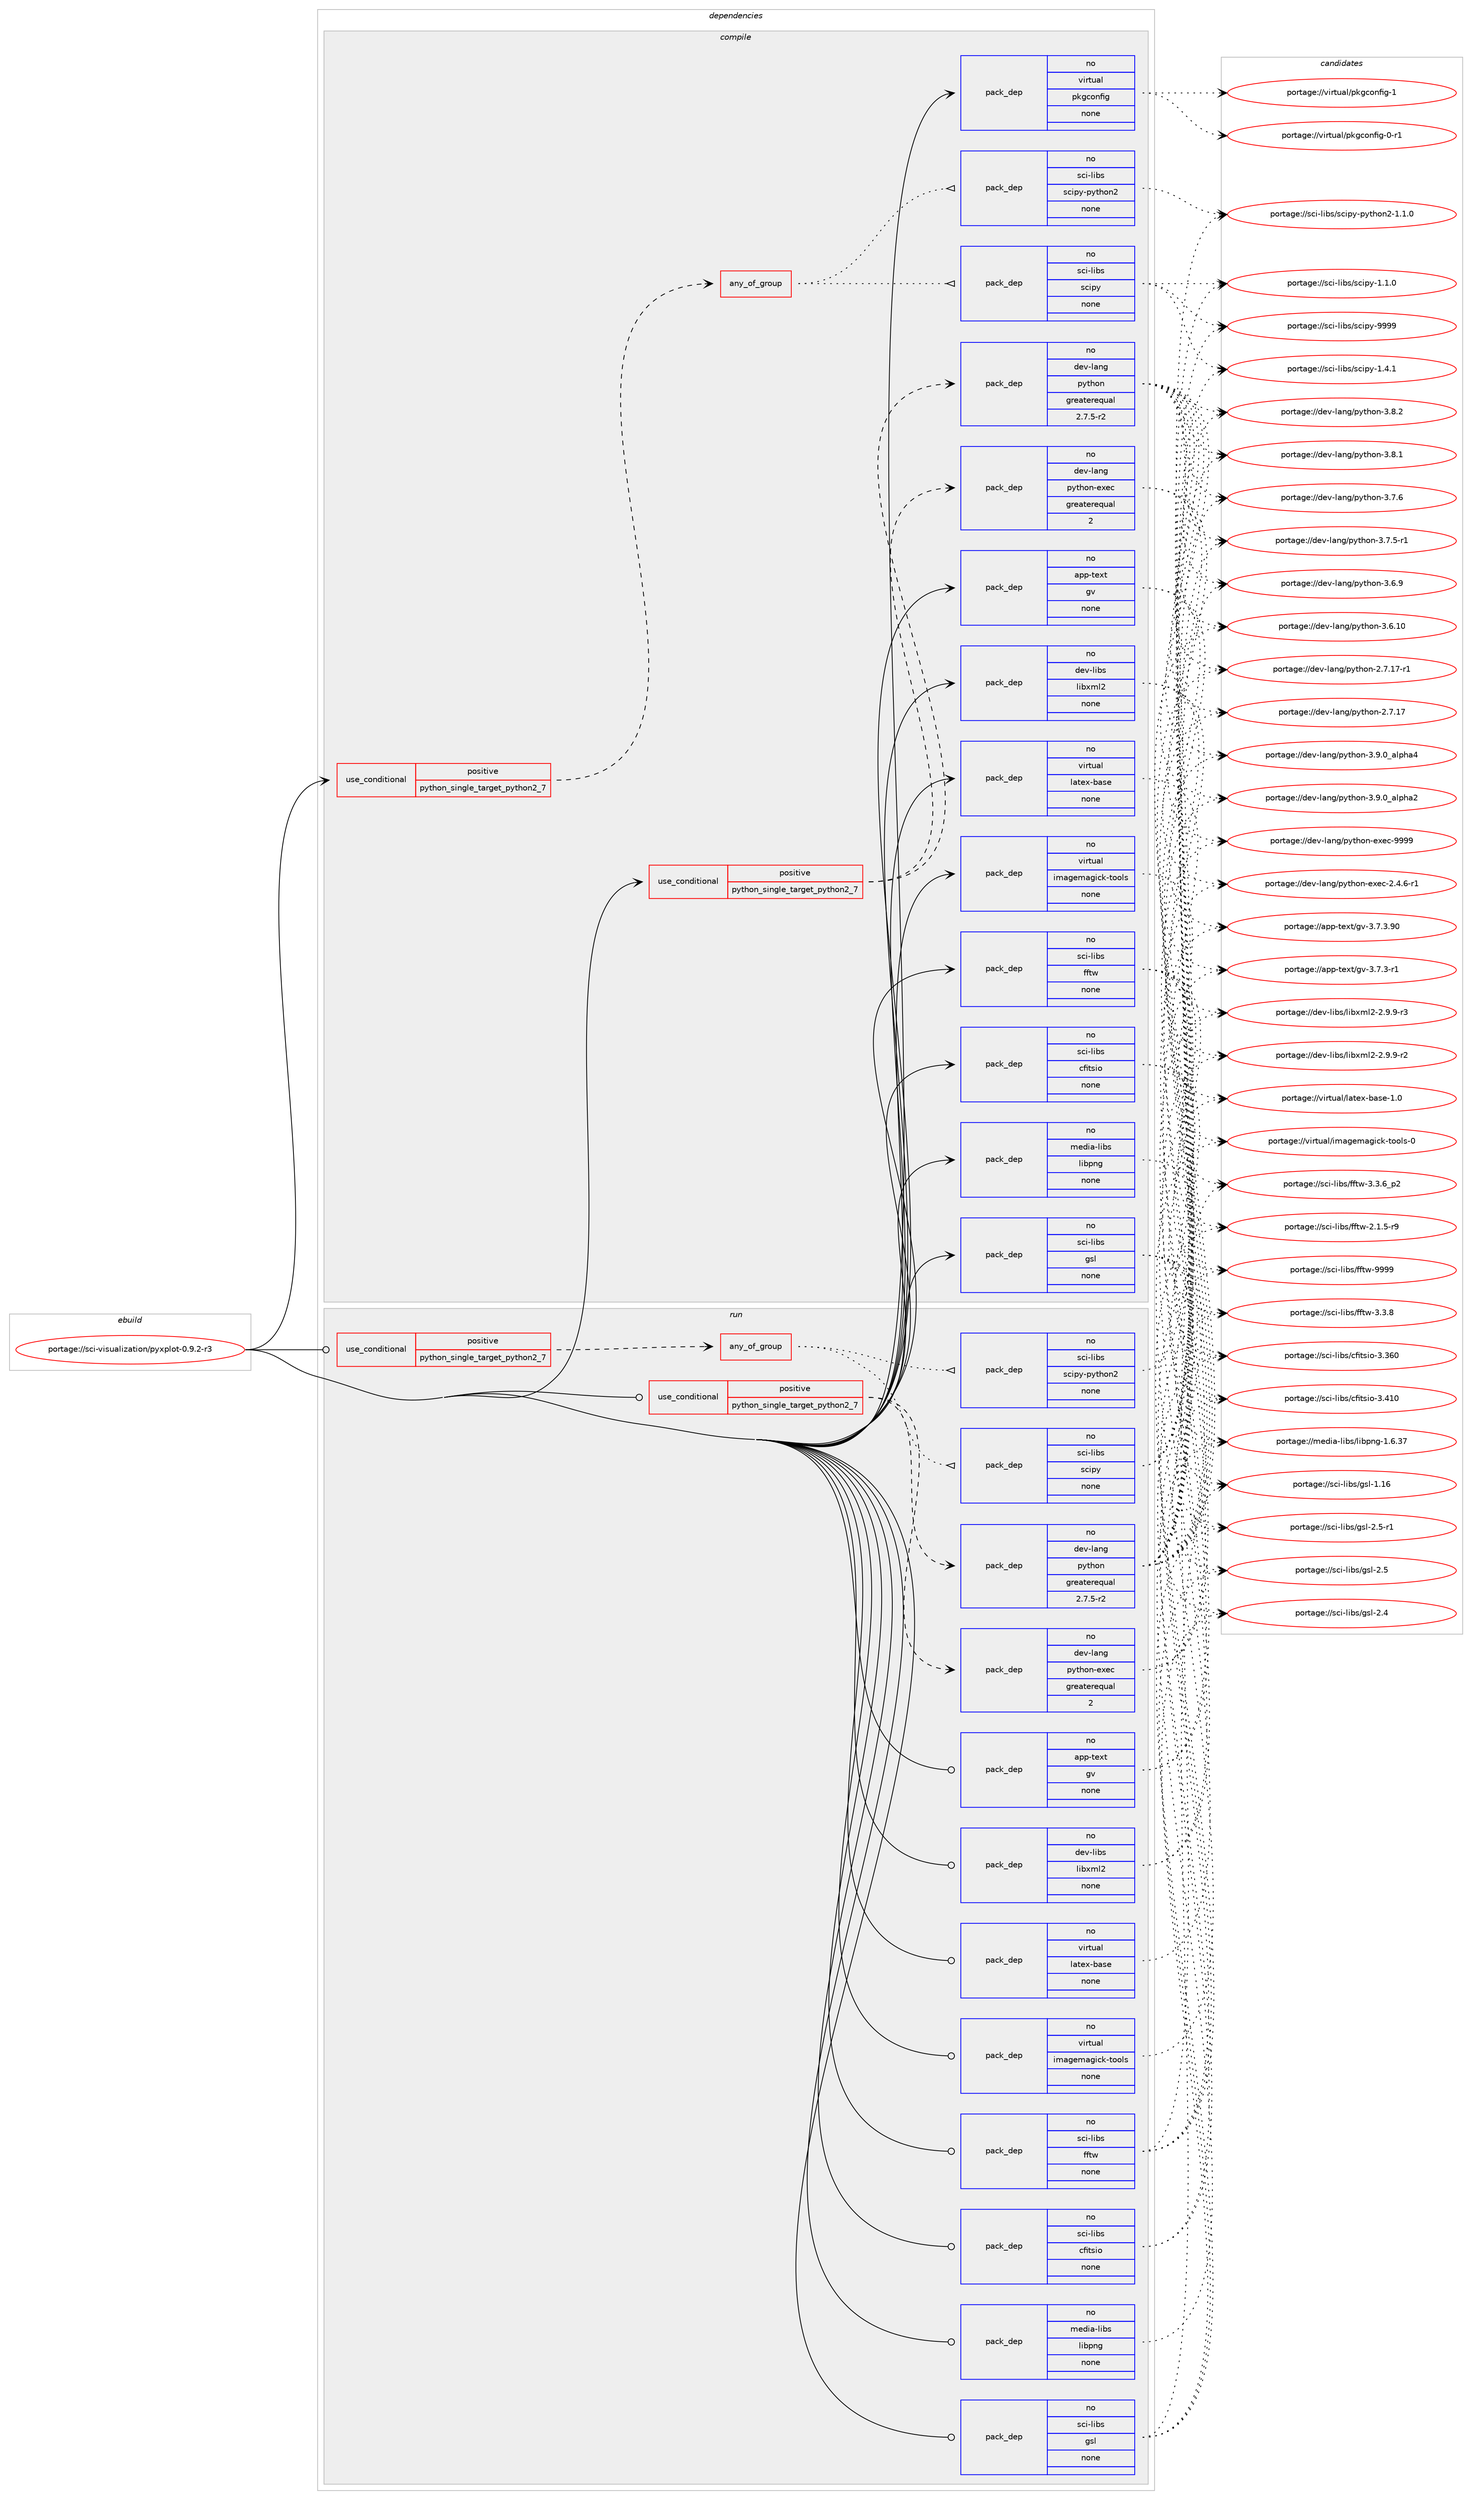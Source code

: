 digraph prolog {

# *************
# Graph options
# *************

newrank=true;
concentrate=true;
compound=true;
graph [rankdir=LR,fontname=Helvetica,fontsize=10,ranksep=1.5];#, ranksep=2.5, nodesep=0.2];
edge  [arrowhead=vee];
node  [fontname=Helvetica,fontsize=10];

# **********
# The ebuild
# **********

subgraph cluster_leftcol {
color=gray;
rank=same;
label=<<i>ebuild</i>>;
id [label="portage://sci-visualization/pyxplot-0.9.2-r3", color=red, width=4, href="../sci-visualization/pyxplot-0.9.2-r3.svg"];
}

# ****************
# The dependencies
# ****************

subgraph cluster_midcol {
color=gray;
label=<<i>dependencies</i>>;
subgraph cluster_compile {
fillcolor="#eeeeee";
style=filled;
label=<<i>compile</i>>;
subgraph cond8839 {
dependency43373 [label=<<TABLE BORDER="0" CELLBORDER="1" CELLSPACING="0" CELLPADDING="4"><TR><TD ROWSPAN="3" CELLPADDING="10">use_conditional</TD></TR><TR><TD>positive</TD></TR><TR><TD>python_single_target_python2_7</TD></TR></TABLE>>, shape=none, color=red];
subgraph any917 {
dependency43374 [label=<<TABLE BORDER="0" CELLBORDER="1" CELLSPACING="0" CELLPADDING="4"><TR><TD CELLPADDING="10">any_of_group</TD></TR></TABLE>>, shape=none, color=red];subgraph pack33569 {
dependency43375 [label=<<TABLE BORDER="0" CELLBORDER="1" CELLSPACING="0" CELLPADDING="4" WIDTH="220"><TR><TD ROWSPAN="6" CELLPADDING="30">pack_dep</TD></TR><TR><TD WIDTH="110">no</TD></TR><TR><TD>sci-libs</TD></TR><TR><TD>scipy-python2</TD></TR><TR><TD>none</TD></TR><TR><TD></TD></TR></TABLE>>, shape=none, color=blue];
}
dependency43374:e -> dependency43375:w [weight=20,style="dotted",arrowhead="oinv"];
subgraph pack33570 {
dependency43376 [label=<<TABLE BORDER="0" CELLBORDER="1" CELLSPACING="0" CELLPADDING="4" WIDTH="220"><TR><TD ROWSPAN="6" CELLPADDING="30">pack_dep</TD></TR><TR><TD WIDTH="110">no</TD></TR><TR><TD>sci-libs</TD></TR><TR><TD>scipy</TD></TR><TR><TD>none</TD></TR><TR><TD></TD></TR></TABLE>>, shape=none, color=blue];
}
dependency43374:e -> dependency43376:w [weight=20,style="dotted",arrowhead="oinv"];
}
dependency43373:e -> dependency43374:w [weight=20,style="dashed",arrowhead="vee"];
}
id:e -> dependency43373:w [weight=20,style="solid",arrowhead="vee"];
subgraph cond8840 {
dependency43377 [label=<<TABLE BORDER="0" CELLBORDER="1" CELLSPACING="0" CELLPADDING="4"><TR><TD ROWSPAN="3" CELLPADDING="10">use_conditional</TD></TR><TR><TD>positive</TD></TR><TR><TD>python_single_target_python2_7</TD></TR></TABLE>>, shape=none, color=red];
subgraph pack33571 {
dependency43378 [label=<<TABLE BORDER="0" CELLBORDER="1" CELLSPACING="0" CELLPADDING="4" WIDTH="220"><TR><TD ROWSPAN="6" CELLPADDING="30">pack_dep</TD></TR><TR><TD WIDTH="110">no</TD></TR><TR><TD>dev-lang</TD></TR><TR><TD>python</TD></TR><TR><TD>greaterequal</TD></TR><TR><TD>2.7.5-r2</TD></TR></TABLE>>, shape=none, color=blue];
}
dependency43377:e -> dependency43378:w [weight=20,style="dashed",arrowhead="vee"];
subgraph pack33572 {
dependency43379 [label=<<TABLE BORDER="0" CELLBORDER="1" CELLSPACING="0" CELLPADDING="4" WIDTH="220"><TR><TD ROWSPAN="6" CELLPADDING="30">pack_dep</TD></TR><TR><TD WIDTH="110">no</TD></TR><TR><TD>dev-lang</TD></TR><TR><TD>python-exec</TD></TR><TR><TD>greaterequal</TD></TR><TR><TD>2</TD></TR></TABLE>>, shape=none, color=blue];
}
dependency43377:e -> dependency43379:w [weight=20,style="dashed",arrowhead="vee"];
}
id:e -> dependency43377:w [weight=20,style="solid",arrowhead="vee"];
subgraph pack33573 {
dependency43380 [label=<<TABLE BORDER="0" CELLBORDER="1" CELLSPACING="0" CELLPADDING="4" WIDTH="220"><TR><TD ROWSPAN="6" CELLPADDING="30">pack_dep</TD></TR><TR><TD WIDTH="110">no</TD></TR><TR><TD>app-text</TD></TR><TR><TD>gv</TD></TR><TR><TD>none</TD></TR><TR><TD></TD></TR></TABLE>>, shape=none, color=blue];
}
id:e -> dependency43380:w [weight=20,style="solid",arrowhead="vee"];
subgraph pack33574 {
dependency43381 [label=<<TABLE BORDER="0" CELLBORDER="1" CELLSPACING="0" CELLPADDING="4" WIDTH="220"><TR><TD ROWSPAN="6" CELLPADDING="30">pack_dep</TD></TR><TR><TD WIDTH="110">no</TD></TR><TR><TD>dev-libs</TD></TR><TR><TD>libxml2</TD></TR><TR><TD>none</TD></TR><TR><TD></TD></TR></TABLE>>, shape=none, color=blue];
}
id:e -> dependency43381:w [weight=20,style="solid",arrowhead="vee"];
subgraph pack33575 {
dependency43382 [label=<<TABLE BORDER="0" CELLBORDER="1" CELLSPACING="0" CELLPADDING="4" WIDTH="220"><TR><TD ROWSPAN="6" CELLPADDING="30">pack_dep</TD></TR><TR><TD WIDTH="110">no</TD></TR><TR><TD>media-libs</TD></TR><TR><TD>libpng</TD></TR><TR><TD>none</TD></TR><TR><TD></TD></TR></TABLE>>, shape=none, color=blue];
}
id:e -> dependency43382:w [weight=20,style="solid",arrowhead="vee"];
subgraph pack33576 {
dependency43383 [label=<<TABLE BORDER="0" CELLBORDER="1" CELLSPACING="0" CELLPADDING="4" WIDTH="220"><TR><TD ROWSPAN="6" CELLPADDING="30">pack_dep</TD></TR><TR><TD WIDTH="110">no</TD></TR><TR><TD>sci-libs</TD></TR><TR><TD>cfitsio</TD></TR><TR><TD>none</TD></TR><TR><TD></TD></TR></TABLE>>, shape=none, color=blue];
}
id:e -> dependency43383:w [weight=20,style="solid",arrowhead="vee"];
subgraph pack33577 {
dependency43384 [label=<<TABLE BORDER="0" CELLBORDER="1" CELLSPACING="0" CELLPADDING="4" WIDTH="220"><TR><TD ROWSPAN="6" CELLPADDING="30">pack_dep</TD></TR><TR><TD WIDTH="110">no</TD></TR><TR><TD>sci-libs</TD></TR><TR><TD>fftw</TD></TR><TR><TD>none</TD></TR><TR><TD></TD></TR></TABLE>>, shape=none, color=blue];
}
id:e -> dependency43384:w [weight=20,style="solid",arrowhead="vee"];
subgraph pack33578 {
dependency43385 [label=<<TABLE BORDER="0" CELLBORDER="1" CELLSPACING="0" CELLPADDING="4" WIDTH="220"><TR><TD ROWSPAN="6" CELLPADDING="30">pack_dep</TD></TR><TR><TD WIDTH="110">no</TD></TR><TR><TD>sci-libs</TD></TR><TR><TD>gsl</TD></TR><TR><TD>none</TD></TR><TR><TD></TD></TR></TABLE>>, shape=none, color=blue];
}
id:e -> dependency43385:w [weight=20,style="solid",arrowhead="vee"];
subgraph pack33579 {
dependency43386 [label=<<TABLE BORDER="0" CELLBORDER="1" CELLSPACING="0" CELLPADDING="4" WIDTH="220"><TR><TD ROWSPAN="6" CELLPADDING="30">pack_dep</TD></TR><TR><TD WIDTH="110">no</TD></TR><TR><TD>virtual</TD></TR><TR><TD>imagemagick-tools</TD></TR><TR><TD>none</TD></TR><TR><TD></TD></TR></TABLE>>, shape=none, color=blue];
}
id:e -> dependency43386:w [weight=20,style="solid",arrowhead="vee"];
subgraph pack33580 {
dependency43387 [label=<<TABLE BORDER="0" CELLBORDER="1" CELLSPACING="0" CELLPADDING="4" WIDTH="220"><TR><TD ROWSPAN="6" CELLPADDING="30">pack_dep</TD></TR><TR><TD WIDTH="110">no</TD></TR><TR><TD>virtual</TD></TR><TR><TD>latex-base</TD></TR><TR><TD>none</TD></TR><TR><TD></TD></TR></TABLE>>, shape=none, color=blue];
}
id:e -> dependency43387:w [weight=20,style="solid",arrowhead="vee"];
subgraph pack33581 {
dependency43388 [label=<<TABLE BORDER="0" CELLBORDER="1" CELLSPACING="0" CELLPADDING="4" WIDTH="220"><TR><TD ROWSPAN="6" CELLPADDING="30">pack_dep</TD></TR><TR><TD WIDTH="110">no</TD></TR><TR><TD>virtual</TD></TR><TR><TD>pkgconfig</TD></TR><TR><TD>none</TD></TR><TR><TD></TD></TR></TABLE>>, shape=none, color=blue];
}
id:e -> dependency43388:w [weight=20,style="solid",arrowhead="vee"];
}
subgraph cluster_compileandrun {
fillcolor="#eeeeee";
style=filled;
label=<<i>compile and run</i>>;
}
subgraph cluster_run {
fillcolor="#eeeeee";
style=filled;
label=<<i>run</i>>;
subgraph cond8841 {
dependency43389 [label=<<TABLE BORDER="0" CELLBORDER="1" CELLSPACING="0" CELLPADDING="4"><TR><TD ROWSPAN="3" CELLPADDING="10">use_conditional</TD></TR><TR><TD>positive</TD></TR><TR><TD>python_single_target_python2_7</TD></TR></TABLE>>, shape=none, color=red];
subgraph any918 {
dependency43390 [label=<<TABLE BORDER="0" CELLBORDER="1" CELLSPACING="0" CELLPADDING="4"><TR><TD CELLPADDING="10">any_of_group</TD></TR></TABLE>>, shape=none, color=red];subgraph pack33582 {
dependency43391 [label=<<TABLE BORDER="0" CELLBORDER="1" CELLSPACING="0" CELLPADDING="4" WIDTH="220"><TR><TD ROWSPAN="6" CELLPADDING="30">pack_dep</TD></TR><TR><TD WIDTH="110">no</TD></TR><TR><TD>sci-libs</TD></TR><TR><TD>scipy-python2</TD></TR><TR><TD>none</TD></TR><TR><TD></TD></TR></TABLE>>, shape=none, color=blue];
}
dependency43390:e -> dependency43391:w [weight=20,style="dotted",arrowhead="oinv"];
subgraph pack33583 {
dependency43392 [label=<<TABLE BORDER="0" CELLBORDER="1" CELLSPACING="0" CELLPADDING="4" WIDTH="220"><TR><TD ROWSPAN="6" CELLPADDING="30">pack_dep</TD></TR><TR><TD WIDTH="110">no</TD></TR><TR><TD>sci-libs</TD></TR><TR><TD>scipy</TD></TR><TR><TD>none</TD></TR><TR><TD></TD></TR></TABLE>>, shape=none, color=blue];
}
dependency43390:e -> dependency43392:w [weight=20,style="dotted",arrowhead="oinv"];
}
dependency43389:e -> dependency43390:w [weight=20,style="dashed",arrowhead="vee"];
}
id:e -> dependency43389:w [weight=20,style="solid",arrowhead="odot"];
subgraph cond8842 {
dependency43393 [label=<<TABLE BORDER="0" CELLBORDER="1" CELLSPACING="0" CELLPADDING="4"><TR><TD ROWSPAN="3" CELLPADDING="10">use_conditional</TD></TR><TR><TD>positive</TD></TR><TR><TD>python_single_target_python2_7</TD></TR></TABLE>>, shape=none, color=red];
subgraph pack33584 {
dependency43394 [label=<<TABLE BORDER="0" CELLBORDER="1" CELLSPACING="0" CELLPADDING="4" WIDTH="220"><TR><TD ROWSPAN="6" CELLPADDING="30">pack_dep</TD></TR><TR><TD WIDTH="110">no</TD></TR><TR><TD>dev-lang</TD></TR><TR><TD>python</TD></TR><TR><TD>greaterequal</TD></TR><TR><TD>2.7.5-r2</TD></TR></TABLE>>, shape=none, color=blue];
}
dependency43393:e -> dependency43394:w [weight=20,style="dashed",arrowhead="vee"];
subgraph pack33585 {
dependency43395 [label=<<TABLE BORDER="0" CELLBORDER="1" CELLSPACING="0" CELLPADDING="4" WIDTH="220"><TR><TD ROWSPAN="6" CELLPADDING="30">pack_dep</TD></TR><TR><TD WIDTH="110">no</TD></TR><TR><TD>dev-lang</TD></TR><TR><TD>python-exec</TD></TR><TR><TD>greaterequal</TD></TR><TR><TD>2</TD></TR></TABLE>>, shape=none, color=blue];
}
dependency43393:e -> dependency43395:w [weight=20,style="dashed",arrowhead="vee"];
}
id:e -> dependency43393:w [weight=20,style="solid",arrowhead="odot"];
subgraph pack33586 {
dependency43396 [label=<<TABLE BORDER="0" CELLBORDER="1" CELLSPACING="0" CELLPADDING="4" WIDTH="220"><TR><TD ROWSPAN="6" CELLPADDING="30">pack_dep</TD></TR><TR><TD WIDTH="110">no</TD></TR><TR><TD>app-text</TD></TR><TR><TD>gv</TD></TR><TR><TD>none</TD></TR><TR><TD></TD></TR></TABLE>>, shape=none, color=blue];
}
id:e -> dependency43396:w [weight=20,style="solid",arrowhead="odot"];
subgraph pack33587 {
dependency43397 [label=<<TABLE BORDER="0" CELLBORDER="1" CELLSPACING="0" CELLPADDING="4" WIDTH="220"><TR><TD ROWSPAN="6" CELLPADDING="30">pack_dep</TD></TR><TR><TD WIDTH="110">no</TD></TR><TR><TD>dev-libs</TD></TR><TR><TD>libxml2</TD></TR><TR><TD>none</TD></TR><TR><TD></TD></TR></TABLE>>, shape=none, color=blue];
}
id:e -> dependency43397:w [weight=20,style="solid",arrowhead="odot"];
subgraph pack33588 {
dependency43398 [label=<<TABLE BORDER="0" CELLBORDER="1" CELLSPACING="0" CELLPADDING="4" WIDTH="220"><TR><TD ROWSPAN="6" CELLPADDING="30">pack_dep</TD></TR><TR><TD WIDTH="110">no</TD></TR><TR><TD>media-libs</TD></TR><TR><TD>libpng</TD></TR><TR><TD>none</TD></TR><TR><TD></TD></TR></TABLE>>, shape=none, color=blue];
}
id:e -> dependency43398:w [weight=20,style="solid",arrowhead="odot"];
subgraph pack33589 {
dependency43399 [label=<<TABLE BORDER="0" CELLBORDER="1" CELLSPACING="0" CELLPADDING="4" WIDTH="220"><TR><TD ROWSPAN="6" CELLPADDING="30">pack_dep</TD></TR><TR><TD WIDTH="110">no</TD></TR><TR><TD>sci-libs</TD></TR><TR><TD>cfitsio</TD></TR><TR><TD>none</TD></TR><TR><TD></TD></TR></TABLE>>, shape=none, color=blue];
}
id:e -> dependency43399:w [weight=20,style="solid",arrowhead="odot"];
subgraph pack33590 {
dependency43400 [label=<<TABLE BORDER="0" CELLBORDER="1" CELLSPACING="0" CELLPADDING="4" WIDTH="220"><TR><TD ROWSPAN="6" CELLPADDING="30">pack_dep</TD></TR><TR><TD WIDTH="110">no</TD></TR><TR><TD>sci-libs</TD></TR><TR><TD>fftw</TD></TR><TR><TD>none</TD></TR><TR><TD></TD></TR></TABLE>>, shape=none, color=blue];
}
id:e -> dependency43400:w [weight=20,style="solid",arrowhead="odot"];
subgraph pack33591 {
dependency43401 [label=<<TABLE BORDER="0" CELLBORDER="1" CELLSPACING="0" CELLPADDING="4" WIDTH="220"><TR><TD ROWSPAN="6" CELLPADDING="30">pack_dep</TD></TR><TR><TD WIDTH="110">no</TD></TR><TR><TD>sci-libs</TD></TR><TR><TD>gsl</TD></TR><TR><TD>none</TD></TR><TR><TD></TD></TR></TABLE>>, shape=none, color=blue];
}
id:e -> dependency43401:w [weight=20,style="solid",arrowhead="odot"];
subgraph pack33592 {
dependency43402 [label=<<TABLE BORDER="0" CELLBORDER="1" CELLSPACING="0" CELLPADDING="4" WIDTH="220"><TR><TD ROWSPAN="6" CELLPADDING="30">pack_dep</TD></TR><TR><TD WIDTH="110">no</TD></TR><TR><TD>virtual</TD></TR><TR><TD>imagemagick-tools</TD></TR><TR><TD>none</TD></TR><TR><TD></TD></TR></TABLE>>, shape=none, color=blue];
}
id:e -> dependency43402:w [weight=20,style="solid",arrowhead="odot"];
subgraph pack33593 {
dependency43403 [label=<<TABLE BORDER="0" CELLBORDER="1" CELLSPACING="0" CELLPADDING="4" WIDTH="220"><TR><TD ROWSPAN="6" CELLPADDING="30">pack_dep</TD></TR><TR><TD WIDTH="110">no</TD></TR><TR><TD>virtual</TD></TR><TR><TD>latex-base</TD></TR><TR><TD>none</TD></TR><TR><TD></TD></TR></TABLE>>, shape=none, color=blue];
}
id:e -> dependency43403:w [weight=20,style="solid",arrowhead="odot"];
}
}

# **************
# The candidates
# **************

subgraph cluster_choices {
rank=same;
color=gray;
label=<<i>candidates</i>>;

subgraph choice33569 {
color=black;
nodesep=1;
choice11599105451081059811547115991051121214511212111610411111050454946494648 [label="portage://sci-libs/scipy-python2-1.1.0", color=red, width=4,href="../sci-libs/scipy-python2-1.1.0.svg"];
dependency43375:e -> choice11599105451081059811547115991051121214511212111610411111050454946494648:w [style=dotted,weight="100"];
}
subgraph choice33570 {
color=black;
nodesep=1;
choice11599105451081059811547115991051121214557575757 [label="portage://sci-libs/scipy-9999", color=red, width=4,href="../sci-libs/scipy-9999.svg"];
choice1159910545108105981154711599105112121454946524649 [label="portage://sci-libs/scipy-1.4.1", color=red, width=4,href="../sci-libs/scipy-1.4.1.svg"];
choice1159910545108105981154711599105112121454946494648 [label="portage://sci-libs/scipy-1.1.0", color=red, width=4,href="../sci-libs/scipy-1.1.0.svg"];
dependency43376:e -> choice11599105451081059811547115991051121214557575757:w [style=dotted,weight="100"];
dependency43376:e -> choice1159910545108105981154711599105112121454946524649:w [style=dotted,weight="100"];
dependency43376:e -> choice1159910545108105981154711599105112121454946494648:w [style=dotted,weight="100"];
}
subgraph choice33571 {
color=black;
nodesep=1;
choice10010111845108971101034711212111610411111045514657464895971081121049752 [label="portage://dev-lang/python-3.9.0_alpha4", color=red, width=4,href="../dev-lang/python-3.9.0_alpha4.svg"];
choice10010111845108971101034711212111610411111045514657464895971081121049750 [label="portage://dev-lang/python-3.9.0_alpha2", color=red, width=4,href="../dev-lang/python-3.9.0_alpha2.svg"];
choice100101118451089711010347112121116104111110455146564650 [label="portage://dev-lang/python-3.8.2", color=red, width=4,href="../dev-lang/python-3.8.2.svg"];
choice100101118451089711010347112121116104111110455146564649 [label="portage://dev-lang/python-3.8.1", color=red, width=4,href="../dev-lang/python-3.8.1.svg"];
choice100101118451089711010347112121116104111110455146554654 [label="portage://dev-lang/python-3.7.6", color=red, width=4,href="../dev-lang/python-3.7.6.svg"];
choice1001011184510897110103471121211161041111104551465546534511449 [label="portage://dev-lang/python-3.7.5-r1", color=red, width=4,href="../dev-lang/python-3.7.5-r1.svg"];
choice100101118451089711010347112121116104111110455146544657 [label="portage://dev-lang/python-3.6.9", color=red, width=4,href="../dev-lang/python-3.6.9.svg"];
choice10010111845108971101034711212111610411111045514654464948 [label="portage://dev-lang/python-3.6.10", color=red, width=4,href="../dev-lang/python-3.6.10.svg"];
choice100101118451089711010347112121116104111110455046554649554511449 [label="portage://dev-lang/python-2.7.17-r1", color=red, width=4,href="../dev-lang/python-2.7.17-r1.svg"];
choice10010111845108971101034711212111610411111045504655464955 [label="portage://dev-lang/python-2.7.17", color=red, width=4,href="../dev-lang/python-2.7.17.svg"];
dependency43378:e -> choice10010111845108971101034711212111610411111045514657464895971081121049752:w [style=dotted,weight="100"];
dependency43378:e -> choice10010111845108971101034711212111610411111045514657464895971081121049750:w [style=dotted,weight="100"];
dependency43378:e -> choice100101118451089711010347112121116104111110455146564650:w [style=dotted,weight="100"];
dependency43378:e -> choice100101118451089711010347112121116104111110455146564649:w [style=dotted,weight="100"];
dependency43378:e -> choice100101118451089711010347112121116104111110455146554654:w [style=dotted,weight="100"];
dependency43378:e -> choice1001011184510897110103471121211161041111104551465546534511449:w [style=dotted,weight="100"];
dependency43378:e -> choice100101118451089711010347112121116104111110455146544657:w [style=dotted,weight="100"];
dependency43378:e -> choice10010111845108971101034711212111610411111045514654464948:w [style=dotted,weight="100"];
dependency43378:e -> choice100101118451089711010347112121116104111110455046554649554511449:w [style=dotted,weight="100"];
dependency43378:e -> choice10010111845108971101034711212111610411111045504655464955:w [style=dotted,weight="100"];
}
subgraph choice33572 {
color=black;
nodesep=1;
choice10010111845108971101034711212111610411111045101120101994557575757 [label="portage://dev-lang/python-exec-9999", color=red, width=4,href="../dev-lang/python-exec-9999.svg"];
choice10010111845108971101034711212111610411111045101120101994550465246544511449 [label="portage://dev-lang/python-exec-2.4.6-r1", color=red, width=4,href="../dev-lang/python-exec-2.4.6-r1.svg"];
dependency43379:e -> choice10010111845108971101034711212111610411111045101120101994557575757:w [style=dotted,weight="100"];
dependency43379:e -> choice10010111845108971101034711212111610411111045101120101994550465246544511449:w [style=dotted,weight="100"];
}
subgraph choice33573 {
color=black;
nodesep=1;
choice971121124511610112011647103118455146554651465748 [label="portage://app-text/gv-3.7.3.90", color=red, width=4,href="../app-text/gv-3.7.3.90.svg"];
choice9711211245116101120116471031184551465546514511449 [label="portage://app-text/gv-3.7.3-r1", color=red, width=4,href="../app-text/gv-3.7.3-r1.svg"];
dependency43380:e -> choice971121124511610112011647103118455146554651465748:w [style=dotted,weight="100"];
dependency43380:e -> choice9711211245116101120116471031184551465546514511449:w [style=dotted,weight="100"];
}
subgraph choice33574 {
color=black;
nodesep=1;
choice10010111845108105981154710810598120109108504550465746574511451 [label="portage://dev-libs/libxml2-2.9.9-r3", color=red, width=4,href="../dev-libs/libxml2-2.9.9-r3.svg"];
choice10010111845108105981154710810598120109108504550465746574511450 [label="portage://dev-libs/libxml2-2.9.9-r2", color=red, width=4,href="../dev-libs/libxml2-2.9.9-r2.svg"];
dependency43381:e -> choice10010111845108105981154710810598120109108504550465746574511451:w [style=dotted,weight="100"];
dependency43381:e -> choice10010111845108105981154710810598120109108504550465746574511450:w [style=dotted,weight="100"];
}
subgraph choice33575 {
color=black;
nodesep=1;
choice109101100105974510810598115471081059811211010345494654465155 [label="portage://media-libs/libpng-1.6.37", color=red, width=4,href="../media-libs/libpng-1.6.37.svg"];
dependency43382:e -> choice109101100105974510810598115471081059811211010345494654465155:w [style=dotted,weight="100"];
}
subgraph choice33576 {
color=black;
nodesep=1;
choice1159910545108105981154799102105116115105111455146524948 [label="portage://sci-libs/cfitsio-3.410", color=red, width=4,href="../sci-libs/cfitsio-3.410.svg"];
choice1159910545108105981154799102105116115105111455146515448 [label="portage://sci-libs/cfitsio-3.360", color=red, width=4,href="../sci-libs/cfitsio-3.360.svg"];
dependency43383:e -> choice1159910545108105981154799102105116115105111455146524948:w [style=dotted,weight="100"];
dependency43383:e -> choice1159910545108105981154799102105116115105111455146515448:w [style=dotted,weight="100"];
}
subgraph choice33577 {
color=black;
nodesep=1;
choice115991054510810598115471021021161194557575757 [label="portage://sci-libs/fftw-9999", color=red, width=4,href="../sci-libs/fftw-9999.svg"];
choice11599105451081059811547102102116119455146514656 [label="portage://sci-libs/fftw-3.3.8", color=red, width=4,href="../sci-libs/fftw-3.3.8.svg"];
choice115991054510810598115471021021161194551465146549511250 [label="portage://sci-libs/fftw-3.3.6_p2", color=red, width=4,href="../sci-libs/fftw-3.3.6_p2.svg"];
choice115991054510810598115471021021161194550464946534511457 [label="portage://sci-libs/fftw-2.1.5-r9", color=red, width=4,href="../sci-libs/fftw-2.1.5-r9.svg"];
dependency43384:e -> choice115991054510810598115471021021161194557575757:w [style=dotted,weight="100"];
dependency43384:e -> choice11599105451081059811547102102116119455146514656:w [style=dotted,weight="100"];
dependency43384:e -> choice115991054510810598115471021021161194551465146549511250:w [style=dotted,weight="100"];
dependency43384:e -> choice115991054510810598115471021021161194550464946534511457:w [style=dotted,weight="100"];
}
subgraph choice33578 {
color=black;
nodesep=1;
choice11599105451081059811547103115108455046534511449 [label="portage://sci-libs/gsl-2.5-r1", color=red, width=4,href="../sci-libs/gsl-2.5-r1.svg"];
choice1159910545108105981154710311510845504653 [label="portage://sci-libs/gsl-2.5", color=red, width=4,href="../sci-libs/gsl-2.5.svg"];
choice1159910545108105981154710311510845504652 [label="portage://sci-libs/gsl-2.4", color=red, width=4,href="../sci-libs/gsl-2.4.svg"];
choice115991054510810598115471031151084549464954 [label="portage://sci-libs/gsl-1.16", color=red, width=4,href="../sci-libs/gsl-1.16.svg"];
dependency43385:e -> choice11599105451081059811547103115108455046534511449:w [style=dotted,weight="100"];
dependency43385:e -> choice1159910545108105981154710311510845504653:w [style=dotted,weight="100"];
dependency43385:e -> choice1159910545108105981154710311510845504652:w [style=dotted,weight="100"];
dependency43385:e -> choice115991054510810598115471031151084549464954:w [style=dotted,weight="100"];
}
subgraph choice33579 {
color=black;
nodesep=1;
choice1181051141161179710847105109971031011099710310599107451161111111081154548 [label="portage://virtual/imagemagick-tools-0", color=red, width=4,href="../virtual/imagemagick-tools-0.svg"];
dependency43386:e -> choice1181051141161179710847105109971031011099710310599107451161111111081154548:w [style=dotted,weight="100"];
}
subgraph choice33580 {
color=black;
nodesep=1;
choice11810511411611797108471089711610112045989711510145494648 [label="portage://virtual/latex-base-1.0", color=red, width=4,href="../virtual/latex-base-1.0.svg"];
dependency43387:e -> choice11810511411611797108471089711610112045989711510145494648:w [style=dotted,weight="100"];
}
subgraph choice33581 {
color=black;
nodesep=1;
choice1181051141161179710847112107103991111101021051034549 [label="portage://virtual/pkgconfig-1", color=red, width=4,href="../virtual/pkgconfig-1.svg"];
choice11810511411611797108471121071039911111010210510345484511449 [label="portage://virtual/pkgconfig-0-r1", color=red, width=4,href="../virtual/pkgconfig-0-r1.svg"];
dependency43388:e -> choice1181051141161179710847112107103991111101021051034549:w [style=dotted,weight="100"];
dependency43388:e -> choice11810511411611797108471121071039911111010210510345484511449:w [style=dotted,weight="100"];
}
subgraph choice33582 {
color=black;
nodesep=1;
choice11599105451081059811547115991051121214511212111610411111050454946494648 [label="portage://sci-libs/scipy-python2-1.1.0", color=red, width=4,href="../sci-libs/scipy-python2-1.1.0.svg"];
dependency43391:e -> choice11599105451081059811547115991051121214511212111610411111050454946494648:w [style=dotted,weight="100"];
}
subgraph choice33583 {
color=black;
nodesep=1;
choice11599105451081059811547115991051121214557575757 [label="portage://sci-libs/scipy-9999", color=red, width=4,href="../sci-libs/scipy-9999.svg"];
choice1159910545108105981154711599105112121454946524649 [label="portage://sci-libs/scipy-1.4.1", color=red, width=4,href="../sci-libs/scipy-1.4.1.svg"];
choice1159910545108105981154711599105112121454946494648 [label="portage://sci-libs/scipy-1.1.0", color=red, width=4,href="../sci-libs/scipy-1.1.0.svg"];
dependency43392:e -> choice11599105451081059811547115991051121214557575757:w [style=dotted,weight="100"];
dependency43392:e -> choice1159910545108105981154711599105112121454946524649:w [style=dotted,weight="100"];
dependency43392:e -> choice1159910545108105981154711599105112121454946494648:w [style=dotted,weight="100"];
}
subgraph choice33584 {
color=black;
nodesep=1;
choice10010111845108971101034711212111610411111045514657464895971081121049752 [label="portage://dev-lang/python-3.9.0_alpha4", color=red, width=4,href="../dev-lang/python-3.9.0_alpha4.svg"];
choice10010111845108971101034711212111610411111045514657464895971081121049750 [label="portage://dev-lang/python-3.9.0_alpha2", color=red, width=4,href="../dev-lang/python-3.9.0_alpha2.svg"];
choice100101118451089711010347112121116104111110455146564650 [label="portage://dev-lang/python-3.8.2", color=red, width=4,href="../dev-lang/python-3.8.2.svg"];
choice100101118451089711010347112121116104111110455146564649 [label="portage://dev-lang/python-3.8.1", color=red, width=4,href="../dev-lang/python-3.8.1.svg"];
choice100101118451089711010347112121116104111110455146554654 [label="portage://dev-lang/python-3.7.6", color=red, width=4,href="../dev-lang/python-3.7.6.svg"];
choice1001011184510897110103471121211161041111104551465546534511449 [label="portage://dev-lang/python-3.7.5-r1", color=red, width=4,href="../dev-lang/python-3.7.5-r1.svg"];
choice100101118451089711010347112121116104111110455146544657 [label="portage://dev-lang/python-3.6.9", color=red, width=4,href="../dev-lang/python-3.6.9.svg"];
choice10010111845108971101034711212111610411111045514654464948 [label="portage://dev-lang/python-3.6.10", color=red, width=4,href="../dev-lang/python-3.6.10.svg"];
choice100101118451089711010347112121116104111110455046554649554511449 [label="portage://dev-lang/python-2.7.17-r1", color=red, width=4,href="../dev-lang/python-2.7.17-r1.svg"];
choice10010111845108971101034711212111610411111045504655464955 [label="portage://dev-lang/python-2.7.17", color=red, width=4,href="../dev-lang/python-2.7.17.svg"];
dependency43394:e -> choice10010111845108971101034711212111610411111045514657464895971081121049752:w [style=dotted,weight="100"];
dependency43394:e -> choice10010111845108971101034711212111610411111045514657464895971081121049750:w [style=dotted,weight="100"];
dependency43394:e -> choice100101118451089711010347112121116104111110455146564650:w [style=dotted,weight="100"];
dependency43394:e -> choice100101118451089711010347112121116104111110455146564649:w [style=dotted,weight="100"];
dependency43394:e -> choice100101118451089711010347112121116104111110455146554654:w [style=dotted,weight="100"];
dependency43394:e -> choice1001011184510897110103471121211161041111104551465546534511449:w [style=dotted,weight="100"];
dependency43394:e -> choice100101118451089711010347112121116104111110455146544657:w [style=dotted,weight="100"];
dependency43394:e -> choice10010111845108971101034711212111610411111045514654464948:w [style=dotted,weight="100"];
dependency43394:e -> choice100101118451089711010347112121116104111110455046554649554511449:w [style=dotted,weight="100"];
dependency43394:e -> choice10010111845108971101034711212111610411111045504655464955:w [style=dotted,weight="100"];
}
subgraph choice33585 {
color=black;
nodesep=1;
choice10010111845108971101034711212111610411111045101120101994557575757 [label="portage://dev-lang/python-exec-9999", color=red, width=4,href="../dev-lang/python-exec-9999.svg"];
choice10010111845108971101034711212111610411111045101120101994550465246544511449 [label="portage://dev-lang/python-exec-2.4.6-r1", color=red, width=4,href="../dev-lang/python-exec-2.4.6-r1.svg"];
dependency43395:e -> choice10010111845108971101034711212111610411111045101120101994557575757:w [style=dotted,weight="100"];
dependency43395:e -> choice10010111845108971101034711212111610411111045101120101994550465246544511449:w [style=dotted,weight="100"];
}
subgraph choice33586 {
color=black;
nodesep=1;
choice971121124511610112011647103118455146554651465748 [label="portage://app-text/gv-3.7.3.90", color=red, width=4,href="../app-text/gv-3.7.3.90.svg"];
choice9711211245116101120116471031184551465546514511449 [label="portage://app-text/gv-3.7.3-r1", color=red, width=4,href="../app-text/gv-3.7.3-r1.svg"];
dependency43396:e -> choice971121124511610112011647103118455146554651465748:w [style=dotted,weight="100"];
dependency43396:e -> choice9711211245116101120116471031184551465546514511449:w [style=dotted,weight="100"];
}
subgraph choice33587 {
color=black;
nodesep=1;
choice10010111845108105981154710810598120109108504550465746574511451 [label="portage://dev-libs/libxml2-2.9.9-r3", color=red, width=4,href="../dev-libs/libxml2-2.9.9-r3.svg"];
choice10010111845108105981154710810598120109108504550465746574511450 [label="portage://dev-libs/libxml2-2.9.9-r2", color=red, width=4,href="../dev-libs/libxml2-2.9.9-r2.svg"];
dependency43397:e -> choice10010111845108105981154710810598120109108504550465746574511451:w [style=dotted,weight="100"];
dependency43397:e -> choice10010111845108105981154710810598120109108504550465746574511450:w [style=dotted,weight="100"];
}
subgraph choice33588 {
color=black;
nodesep=1;
choice109101100105974510810598115471081059811211010345494654465155 [label="portage://media-libs/libpng-1.6.37", color=red, width=4,href="../media-libs/libpng-1.6.37.svg"];
dependency43398:e -> choice109101100105974510810598115471081059811211010345494654465155:w [style=dotted,weight="100"];
}
subgraph choice33589 {
color=black;
nodesep=1;
choice1159910545108105981154799102105116115105111455146524948 [label="portage://sci-libs/cfitsio-3.410", color=red, width=4,href="../sci-libs/cfitsio-3.410.svg"];
choice1159910545108105981154799102105116115105111455146515448 [label="portage://sci-libs/cfitsio-3.360", color=red, width=4,href="../sci-libs/cfitsio-3.360.svg"];
dependency43399:e -> choice1159910545108105981154799102105116115105111455146524948:w [style=dotted,weight="100"];
dependency43399:e -> choice1159910545108105981154799102105116115105111455146515448:w [style=dotted,weight="100"];
}
subgraph choice33590 {
color=black;
nodesep=1;
choice115991054510810598115471021021161194557575757 [label="portage://sci-libs/fftw-9999", color=red, width=4,href="../sci-libs/fftw-9999.svg"];
choice11599105451081059811547102102116119455146514656 [label="portage://sci-libs/fftw-3.3.8", color=red, width=4,href="../sci-libs/fftw-3.3.8.svg"];
choice115991054510810598115471021021161194551465146549511250 [label="portage://sci-libs/fftw-3.3.6_p2", color=red, width=4,href="../sci-libs/fftw-3.3.6_p2.svg"];
choice115991054510810598115471021021161194550464946534511457 [label="portage://sci-libs/fftw-2.1.5-r9", color=red, width=4,href="../sci-libs/fftw-2.1.5-r9.svg"];
dependency43400:e -> choice115991054510810598115471021021161194557575757:w [style=dotted,weight="100"];
dependency43400:e -> choice11599105451081059811547102102116119455146514656:w [style=dotted,weight="100"];
dependency43400:e -> choice115991054510810598115471021021161194551465146549511250:w [style=dotted,weight="100"];
dependency43400:e -> choice115991054510810598115471021021161194550464946534511457:w [style=dotted,weight="100"];
}
subgraph choice33591 {
color=black;
nodesep=1;
choice11599105451081059811547103115108455046534511449 [label="portage://sci-libs/gsl-2.5-r1", color=red, width=4,href="../sci-libs/gsl-2.5-r1.svg"];
choice1159910545108105981154710311510845504653 [label="portage://sci-libs/gsl-2.5", color=red, width=4,href="../sci-libs/gsl-2.5.svg"];
choice1159910545108105981154710311510845504652 [label="portage://sci-libs/gsl-2.4", color=red, width=4,href="../sci-libs/gsl-2.4.svg"];
choice115991054510810598115471031151084549464954 [label="portage://sci-libs/gsl-1.16", color=red, width=4,href="../sci-libs/gsl-1.16.svg"];
dependency43401:e -> choice11599105451081059811547103115108455046534511449:w [style=dotted,weight="100"];
dependency43401:e -> choice1159910545108105981154710311510845504653:w [style=dotted,weight="100"];
dependency43401:e -> choice1159910545108105981154710311510845504652:w [style=dotted,weight="100"];
dependency43401:e -> choice115991054510810598115471031151084549464954:w [style=dotted,weight="100"];
}
subgraph choice33592 {
color=black;
nodesep=1;
choice1181051141161179710847105109971031011099710310599107451161111111081154548 [label="portage://virtual/imagemagick-tools-0", color=red, width=4,href="../virtual/imagemagick-tools-0.svg"];
dependency43402:e -> choice1181051141161179710847105109971031011099710310599107451161111111081154548:w [style=dotted,weight="100"];
}
subgraph choice33593 {
color=black;
nodesep=1;
choice11810511411611797108471089711610112045989711510145494648 [label="portage://virtual/latex-base-1.0", color=red, width=4,href="../virtual/latex-base-1.0.svg"];
dependency43403:e -> choice11810511411611797108471089711610112045989711510145494648:w [style=dotted,weight="100"];
}
}

}
